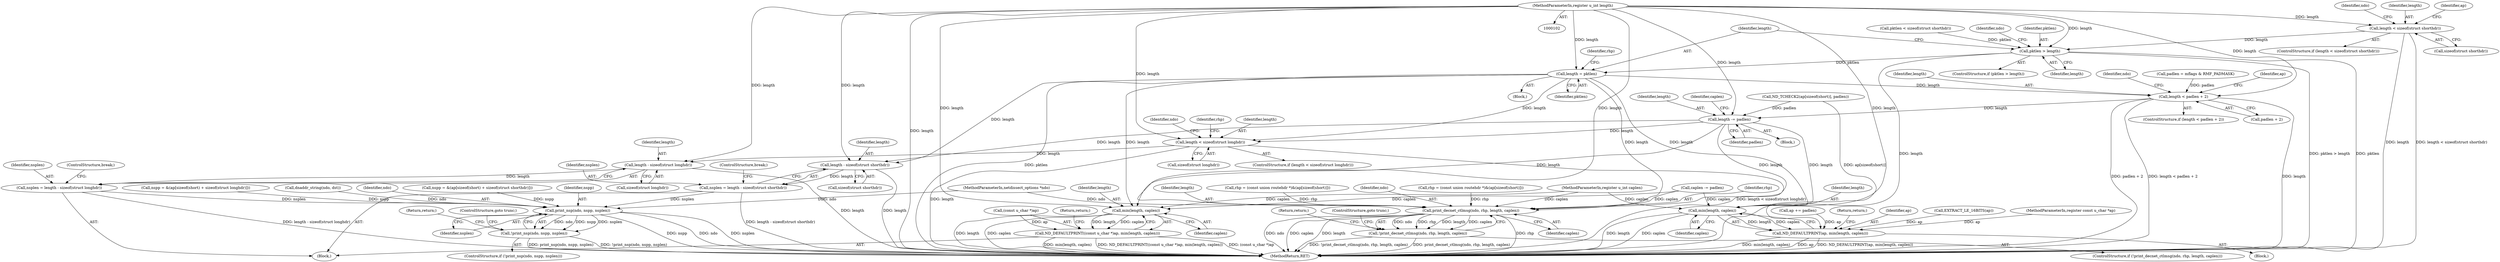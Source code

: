 digraph "0_tcpdump_c6e0531b5def26ecf912e8de6ade86cbdaed3751@API" {
"1000117" [label="(Call,length < sizeof(struct shorthdr))"];
"1000105" [label="(MethodParameterIn,register u_int length)"];
"1000152" [label="(Call,pktlen > length)"];
"1000163" [label="(Call,length = pktlen)"];
"1000211" [label="(Call,length < padlen + 2)"];
"1000233" [label="(Call,length -= padlen)"];
"1000273" [label="(Call,min(length, caplen))"];
"1000271" [label="(Call,ND_DEFAULTPRINT(ap, min(length, caplen)))"];
"1000284" [label="(Call,print_decnet_ctlmsg(ndo, rhp, length, caplen))"];
"1000283" [label="(Call,!print_decnet_ctlmsg(ndo, rhp, length, caplen))"];
"1000298" [label="(Call,length < sizeof(struct longhdr))"];
"1000358" [label="(Call,length - sizeof(struct longhdr))"];
"1000356" [label="(Call,nsplen = length - sizeof(struct longhdr))"];
"1000477" [label="(Call,print_nsp(ndo, nspp, nsplen))"];
"1000476" [label="(Call,!print_nsp(ndo, nspp, nsplen))"];
"1000408" [label="(Call,length - sizeof(struct shorthdr))"];
"1000406" [label="(Call,nsplen = length - sizeof(struct shorthdr))"];
"1000422" [label="(Call,min(length, caplen))"];
"1000418" [label="(Call,ND_DEFAULTPRINT((const u_char *)ap, min(length, caplen)))"];
"1000106" [label="(MethodParameterIn,register u_int caplen)"];
"1000412" [label="(ControlStructure,break;)"];
"1000290" [label="(Return,return;)"];
"1000346" [label="(Call,nspp = &(ap[sizeof(short) + sizeof(struct longhdr)]))"];
"1000406" [label="(Call,nsplen = length - sizeof(struct shorthdr))"];
"1000436" [label="(Call,dnaddr_string(ndo, dst))"];
"1000286" [label="(Identifier,rhp)"];
"1000151" [label="(ControlStructure,if (pktlen > length))"];
"1000165" [label="(Identifier,pktlen)"];
"1000213" [label="(Call,padlen + 2)"];
"1000287" [label="(Identifier,length)"];
"1000282" [label="(ControlStructure,if (!print_decnet_ctlmsg(ndo, rhp, length, caplen)))"];
"1000239" [label="(Call,rhp = (const union routehdr *)&(ap[sizeof(short)]))"];
"1000107" [label="(Block,)"];
"1000224" [label="(Call,ND_TCHECK2(ap[sizeof(short)], padlen))"];
"1000117" [label="(Call,length < sizeof(struct shorthdr))"];
"1000359" [label="(Identifier,length)"];
"1000139" [label="(Call,pktlen < sizeof(struct shorthdr))"];
"1000274" [label="(Identifier,length)"];
"1000271" [label="(Call,ND_DEFAULTPRINT(ap, min(length, caplen)))"];
"1000124" [label="(Identifier,ndo)"];
"1000360" [label="(Call,sizeof(struct longhdr))"];
"1000158" [label="(Identifier,ndo)"];
"1000295" [label="(Block,)"];
"1000418" [label="(Call,ND_DEFAULTPRINT((const u_char *)ap, min(length, caplen)))"];
"1000424" [label="(Identifier,caplen)"];
"1000408" [label="(Call,length - sizeof(struct shorthdr))"];
"1000212" [label="(Identifier,length)"];
"1000410" [label="(Call,sizeof(struct shorthdr))"];
"1000477" [label="(Call,print_nsp(ndo, nspp, nsplen))"];
"1000491" [label="(MethodReturn,RET)"];
"1000118" [label="(Identifier,length)"];
"1000285" [label="(Identifier,ndo)"];
"1000312" [label="(Identifier,rhp)"];
"1000235" [label="(Identifier,padlen)"];
"1000478" [label="(Identifier,ndo)"];
"1000104" [label="(MethodParameterIn,register const u_char *ap)"];
"1000237" [label="(Identifier,caplen)"];
"1000116" [label="(ControlStructure,if (length < sizeof(struct shorthdr)))"];
"1000230" [label="(Call,ap += padlen)"];
"1000396" [label="(Call,nspp = &(ap[sizeof(short) + sizeof(struct shorthdr)]))"];
"1000103" [label="(MethodParameterIn,netdissect_options *ndo)"];
"1000475" [label="(ControlStructure,if (!print_nsp(ndo, nspp, nsplen)))"];
"1000276" [label="(Return,return;)"];
"1000272" [label="(Identifier,ap)"];
"1000166" [label="(Call,rhp = (const union routehdr *)&(ap[sizeof(short)]))"];
"1000273" [label="(Call,min(length, caplen))"];
"1000275" [label="(Identifier,caplen)"];
"1000479" [label="(Identifier,nspp)"];
"1000480" [label="(Identifier,nsplen)"];
"1000210" [label="(ControlStructure,if (length < padlen + 2))"];
"1000419" [label="(Call,(const u_char *)ap)"];
"1000289" [label="(ControlStructure,goto trunc;)"];
"1000425" [label="(Return,return;)"];
"1000193" [label="(Block,)"];
"1000219" [label="(Identifier,ndo)"];
"1000195" [label="(Call,padlen = mflags & RMF_PADMASK)"];
"1000476" [label="(Call,!print_nsp(ndo, nspp, nsplen))"];
"1000482" [label="(Return,return;)"];
"1000233" [label="(Call,length -= padlen)"];
"1000105" [label="(MethodParameterIn,register u_int length)"];
"1000288" [label="(Identifier,caplen)"];
"1000357" [label="(Identifier,nsplen)"];
"1000299" [label="(Identifier,length)"];
"1000297" [label="(ControlStructure,if (length < sizeof(struct longhdr)))"];
"1000236" [label="(Call,caplen -= padlen)"];
"1000131" [label="(Identifier,ap)"];
"1000481" [label="(ControlStructure,goto trunc;)"];
"1000154" [label="(Identifier,length)"];
"1000298" [label="(Call,length < sizeof(struct longhdr))"];
"1000163" [label="(Call,length = pktlen)"];
"1000422" [label="(Call,min(length, caplen))"];
"1000211" [label="(Call,length < padlen + 2)"];
"1000234" [label="(Identifier,length)"];
"1000407" [label="(Identifier,nsplen)"];
"1000226" [label="(Identifier,ap)"];
"1000283" [label="(Call,!print_decnet_ctlmsg(ndo, rhp, length, caplen))"];
"1000284" [label="(Call,print_decnet_ctlmsg(ndo, rhp, length, caplen))"];
"1000362" [label="(ControlStructure,break;)"];
"1000152" [label="(Call,pktlen > length)"];
"1000153" [label="(Identifier,pktlen)"];
"1000409" [label="(Identifier,length)"];
"1000358" [label="(Call,length - sizeof(struct longhdr))"];
"1000136" [label="(Call,EXTRACT_LE_16BITS(ap))"];
"1000164" [label="(Identifier,length)"];
"1000300" [label="(Call,sizeof(struct longhdr))"];
"1000305" [label="(Identifier,ndo)"];
"1000119" [label="(Call,sizeof(struct shorthdr))"];
"1000423" [label="(Identifier,length)"];
"1000356" [label="(Call,nsplen = length - sizeof(struct longhdr))"];
"1000167" [label="(Identifier,rhp)"];
"1000266" [label="(Block,)"];
"1000117" -> "1000116"  [label="AST: "];
"1000117" -> "1000119"  [label="CFG: "];
"1000118" -> "1000117"  [label="AST: "];
"1000119" -> "1000117"  [label="AST: "];
"1000124" -> "1000117"  [label="CFG: "];
"1000131" -> "1000117"  [label="CFG: "];
"1000117" -> "1000491"  [label="DDG: length < sizeof(struct shorthdr)"];
"1000117" -> "1000491"  [label="DDG: length"];
"1000105" -> "1000117"  [label="DDG: length"];
"1000117" -> "1000152"  [label="DDG: length"];
"1000105" -> "1000102"  [label="AST: "];
"1000105" -> "1000491"  [label="DDG: length"];
"1000105" -> "1000152"  [label="DDG: length"];
"1000105" -> "1000163"  [label="DDG: length"];
"1000105" -> "1000211"  [label="DDG: length"];
"1000105" -> "1000233"  [label="DDG: length"];
"1000105" -> "1000273"  [label="DDG: length"];
"1000105" -> "1000284"  [label="DDG: length"];
"1000105" -> "1000298"  [label="DDG: length"];
"1000105" -> "1000358"  [label="DDG: length"];
"1000105" -> "1000408"  [label="DDG: length"];
"1000105" -> "1000422"  [label="DDG: length"];
"1000152" -> "1000151"  [label="AST: "];
"1000152" -> "1000154"  [label="CFG: "];
"1000153" -> "1000152"  [label="AST: "];
"1000154" -> "1000152"  [label="AST: "];
"1000158" -> "1000152"  [label="CFG: "];
"1000164" -> "1000152"  [label="CFG: "];
"1000152" -> "1000491"  [label="DDG: pktlen > length"];
"1000152" -> "1000491"  [label="DDG: pktlen"];
"1000152" -> "1000491"  [label="DDG: length"];
"1000139" -> "1000152"  [label="DDG: pktlen"];
"1000152" -> "1000163"  [label="DDG: pktlen"];
"1000163" -> "1000107"  [label="AST: "];
"1000163" -> "1000165"  [label="CFG: "];
"1000164" -> "1000163"  [label="AST: "];
"1000165" -> "1000163"  [label="AST: "];
"1000167" -> "1000163"  [label="CFG: "];
"1000163" -> "1000491"  [label="DDG: pktlen"];
"1000163" -> "1000211"  [label="DDG: length"];
"1000163" -> "1000273"  [label="DDG: length"];
"1000163" -> "1000284"  [label="DDG: length"];
"1000163" -> "1000298"  [label="DDG: length"];
"1000163" -> "1000408"  [label="DDG: length"];
"1000163" -> "1000422"  [label="DDG: length"];
"1000211" -> "1000210"  [label="AST: "];
"1000211" -> "1000213"  [label="CFG: "];
"1000212" -> "1000211"  [label="AST: "];
"1000213" -> "1000211"  [label="AST: "];
"1000219" -> "1000211"  [label="CFG: "];
"1000226" -> "1000211"  [label="CFG: "];
"1000211" -> "1000491"  [label="DDG: length"];
"1000211" -> "1000491"  [label="DDG: padlen + 2"];
"1000211" -> "1000491"  [label="DDG: length < padlen + 2"];
"1000195" -> "1000211"  [label="DDG: padlen"];
"1000211" -> "1000233"  [label="DDG: length"];
"1000233" -> "1000193"  [label="AST: "];
"1000233" -> "1000235"  [label="CFG: "];
"1000234" -> "1000233"  [label="AST: "];
"1000235" -> "1000233"  [label="AST: "];
"1000237" -> "1000233"  [label="CFG: "];
"1000224" -> "1000233"  [label="DDG: padlen"];
"1000233" -> "1000273"  [label="DDG: length"];
"1000233" -> "1000284"  [label="DDG: length"];
"1000233" -> "1000298"  [label="DDG: length"];
"1000233" -> "1000408"  [label="DDG: length"];
"1000233" -> "1000422"  [label="DDG: length"];
"1000273" -> "1000271"  [label="AST: "];
"1000273" -> "1000275"  [label="CFG: "];
"1000274" -> "1000273"  [label="AST: "];
"1000275" -> "1000273"  [label="AST: "];
"1000271" -> "1000273"  [label="CFG: "];
"1000273" -> "1000491"  [label="DDG: caplen"];
"1000273" -> "1000491"  [label="DDG: length"];
"1000273" -> "1000271"  [label="DDG: length"];
"1000273" -> "1000271"  [label="DDG: caplen"];
"1000236" -> "1000273"  [label="DDG: caplen"];
"1000106" -> "1000273"  [label="DDG: caplen"];
"1000271" -> "1000266"  [label="AST: "];
"1000272" -> "1000271"  [label="AST: "];
"1000276" -> "1000271"  [label="CFG: "];
"1000271" -> "1000491"  [label="DDG: min(length, caplen)"];
"1000271" -> "1000491"  [label="DDG: ap"];
"1000271" -> "1000491"  [label="DDG: ND_DEFAULTPRINT(ap, min(length, caplen))"];
"1000224" -> "1000271"  [label="DDG: ap[sizeof(short)]"];
"1000230" -> "1000271"  [label="DDG: ap"];
"1000136" -> "1000271"  [label="DDG: ap"];
"1000104" -> "1000271"  [label="DDG: ap"];
"1000284" -> "1000283"  [label="AST: "];
"1000284" -> "1000288"  [label="CFG: "];
"1000285" -> "1000284"  [label="AST: "];
"1000286" -> "1000284"  [label="AST: "];
"1000287" -> "1000284"  [label="AST: "];
"1000288" -> "1000284"  [label="AST: "];
"1000283" -> "1000284"  [label="CFG: "];
"1000284" -> "1000491"  [label="DDG: rhp"];
"1000284" -> "1000491"  [label="DDG: ndo"];
"1000284" -> "1000491"  [label="DDG: length"];
"1000284" -> "1000491"  [label="DDG: caplen"];
"1000284" -> "1000283"  [label="DDG: ndo"];
"1000284" -> "1000283"  [label="DDG: rhp"];
"1000284" -> "1000283"  [label="DDG: length"];
"1000284" -> "1000283"  [label="DDG: caplen"];
"1000103" -> "1000284"  [label="DDG: ndo"];
"1000239" -> "1000284"  [label="DDG: rhp"];
"1000166" -> "1000284"  [label="DDG: rhp"];
"1000236" -> "1000284"  [label="DDG: caplen"];
"1000106" -> "1000284"  [label="DDG: caplen"];
"1000283" -> "1000282"  [label="AST: "];
"1000289" -> "1000283"  [label="CFG: "];
"1000290" -> "1000283"  [label="CFG: "];
"1000283" -> "1000491"  [label="DDG: print_decnet_ctlmsg(ndo, rhp, length, caplen)"];
"1000283" -> "1000491"  [label="DDG: !print_decnet_ctlmsg(ndo, rhp, length, caplen)"];
"1000298" -> "1000297"  [label="AST: "];
"1000298" -> "1000300"  [label="CFG: "];
"1000299" -> "1000298"  [label="AST: "];
"1000300" -> "1000298"  [label="AST: "];
"1000305" -> "1000298"  [label="CFG: "];
"1000312" -> "1000298"  [label="CFG: "];
"1000298" -> "1000491"  [label="DDG: length < sizeof(struct longhdr)"];
"1000298" -> "1000491"  [label="DDG: length"];
"1000298" -> "1000358"  [label="DDG: length"];
"1000358" -> "1000356"  [label="AST: "];
"1000358" -> "1000360"  [label="CFG: "];
"1000359" -> "1000358"  [label="AST: "];
"1000360" -> "1000358"  [label="AST: "];
"1000356" -> "1000358"  [label="CFG: "];
"1000358" -> "1000491"  [label="DDG: length"];
"1000358" -> "1000356"  [label="DDG: length"];
"1000356" -> "1000295"  [label="AST: "];
"1000357" -> "1000356"  [label="AST: "];
"1000362" -> "1000356"  [label="CFG: "];
"1000356" -> "1000491"  [label="DDG: length - sizeof(struct longhdr)"];
"1000356" -> "1000477"  [label="DDG: nsplen"];
"1000477" -> "1000476"  [label="AST: "];
"1000477" -> "1000480"  [label="CFG: "];
"1000478" -> "1000477"  [label="AST: "];
"1000479" -> "1000477"  [label="AST: "];
"1000480" -> "1000477"  [label="AST: "];
"1000476" -> "1000477"  [label="CFG: "];
"1000477" -> "1000491"  [label="DDG: nspp"];
"1000477" -> "1000491"  [label="DDG: nsplen"];
"1000477" -> "1000491"  [label="DDG: ndo"];
"1000477" -> "1000476"  [label="DDG: ndo"];
"1000477" -> "1000476"  [label="DDG: nspp"];
"1000477" -> "1000476"  [label="DDG: nsplen"];
"1000436" -> "1000477"  [label="DDG: ndo"];
"1000103" -> "1000477"  [label="DDG: ndo"];
"1000396" -> "1000477"  [label="DDG: nspp"];
"1000346" -> "1000477"  [label="DDG: nspp"];
"1000406" -> "1000477"  [label="DDG: nsplen"];
"1000476" -> "1000475"  [label="AST: "];
"1000481" -> "1000476"  [label="CFG: "];
"1000482" -> "1000476"  [label="CFG: "];
"1000476" -> "1000491"  [label="DDG: !print_nsp(ndo, nspp, nsplen)"];
"1000476" -> "1000491"  [label="DDG: print_nsp(ndo, nspp, nsplen)"];
"1000408" -> "1000406"  [label="AST: "];
"1000408" -> "1000410"  [label="CFG: "];
"1000409" -> "1000408"  [label="AST: "];
"1000410" -> "1000408"  [label="AST: "];
"1000406" -> "1000408"  [label="CFG: "];
"1000408" -> "1000491"  [label="DDG: length"];
"1000408" -> "1000406"  [label="DDG: length"];
"1000406" -> "1000295"  [label="AST: "];
"1000407" -> "1000406"  [label="AST: "];
"1000412" -> "1000406"  [label="CFG: "];
"1000406" -> "1000491"  [label="DDG: length - sizeof(struct shorthdr)"];
"1000422" -> "1000418"  [label="AST: "];
"1000422" -> "1000424"  [label="CFG: "];
"1000423" -> "1000422"  [label="AST: "];
"1000424" -> "1000422"  [label="AST: "];
"1000418" -> "1000422"  [label="CFG: "];
"1000422" -> "1000491"  [label="DDG: length"];
"1000422" -> "1000491"  [label="DDG: caplen"];
"1000422" -> "1000418"  [label="DDG: length"];
"1000422" -> "1000418"  [label="DDG: caplen"];
"1000236" -> "1000422"  [label="DDG: caplen"];
"1000106" -> "1000422"  [label="DDG: caplen"];
"1000418" -> "1000295"  [label="AST: "];
"1000419" -> "1000418"  [label="AST: "];
"1000425" -> "1000418"  [label="CFG: "];
"1000418" -> "1000491"  [label="DDG: min(length, caplen)"];
"1000418" -> "1000491"  [label="DDG: ND_DEFAULTPRINT((const u_char *)ap, min(length, caplen))"];
"1000418" -> "1000491"  [label="DDG: (const u_char *)ap"];
"1000419" -> "1000418"  [label="DDG: ap"];
}
